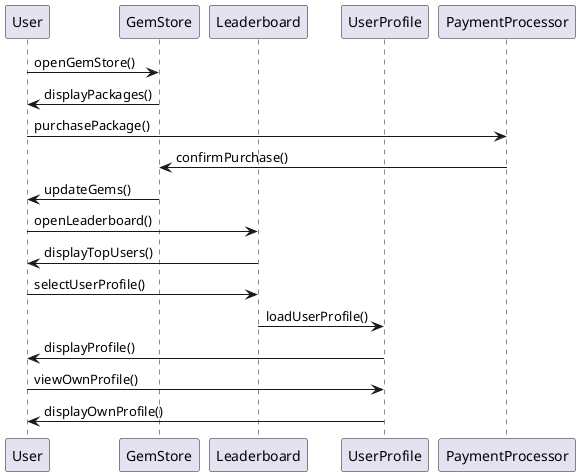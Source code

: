 @startuml OtherFeaturesSequence
participant User
participant GemStore
participant Leaderboard
participant UserProfile
participant PaymentProcessor

User -> GemStore: openGemStore()
GemStore -> User: displayPackages()
User -> PaymentProcessor: purchasePackage()
PaymentProcessor -> GemStore: confirmPurchase()
GemStore -> User: updateGems()

User -> Leaderboard: openLeaderboard()
Leaderboard -> User: displayTopUsers()
User -> Leaderboard: selectUserProfile()
Leaderboard -> UserProfile: loadUserProfile()
UserProfile -> User: displayProfile()

User -> UserProfile: viewOwnProfile()
UserProfile -> User: displayOwnProfile()
@enduml
